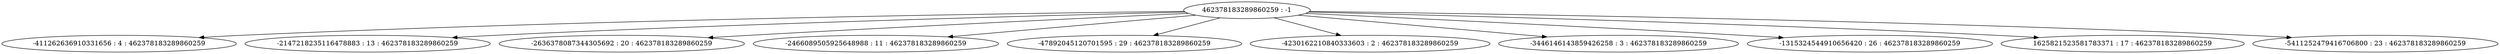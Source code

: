 digraph "plots_30/tree_21.dot" {
	0 [label="462378183289860259 : -1"]
	1 [label="-411262636910331656 : 4 : 462378183289860259"]
	2 [label="-2147218235116478883 : 13 : 462378183289860259"]
	3 [label="-2636378087344305692 : 20 : 462378183289860259"]
	4 [label="-2466089505925648988 : 11 : 462378183289860259"]
	5 [label="-47892045120701595 : 29 : 462378183289860259"]
	6 [label="-4230162210840333603 : 2 : 462378183289860259"]
	7 [label="-3446146143859426258 : 3 : 462378183289860259"]
	8 [label="-1315324544910656420 : 26 : 462378183289860259"]
	9 [label="1625821523581783371 : 17 : 462378183289860259"]
	10 [label="-5411252479416706800 : 23 : 462378183289860259"]
	0 -> 1
	0 -> 2
	0 -> 3
	0 -> 4
	0 -> 5
	0 -> 6
	0 -> 7
	0 -> 8
	0 -> 9
	0 -> 10
}
